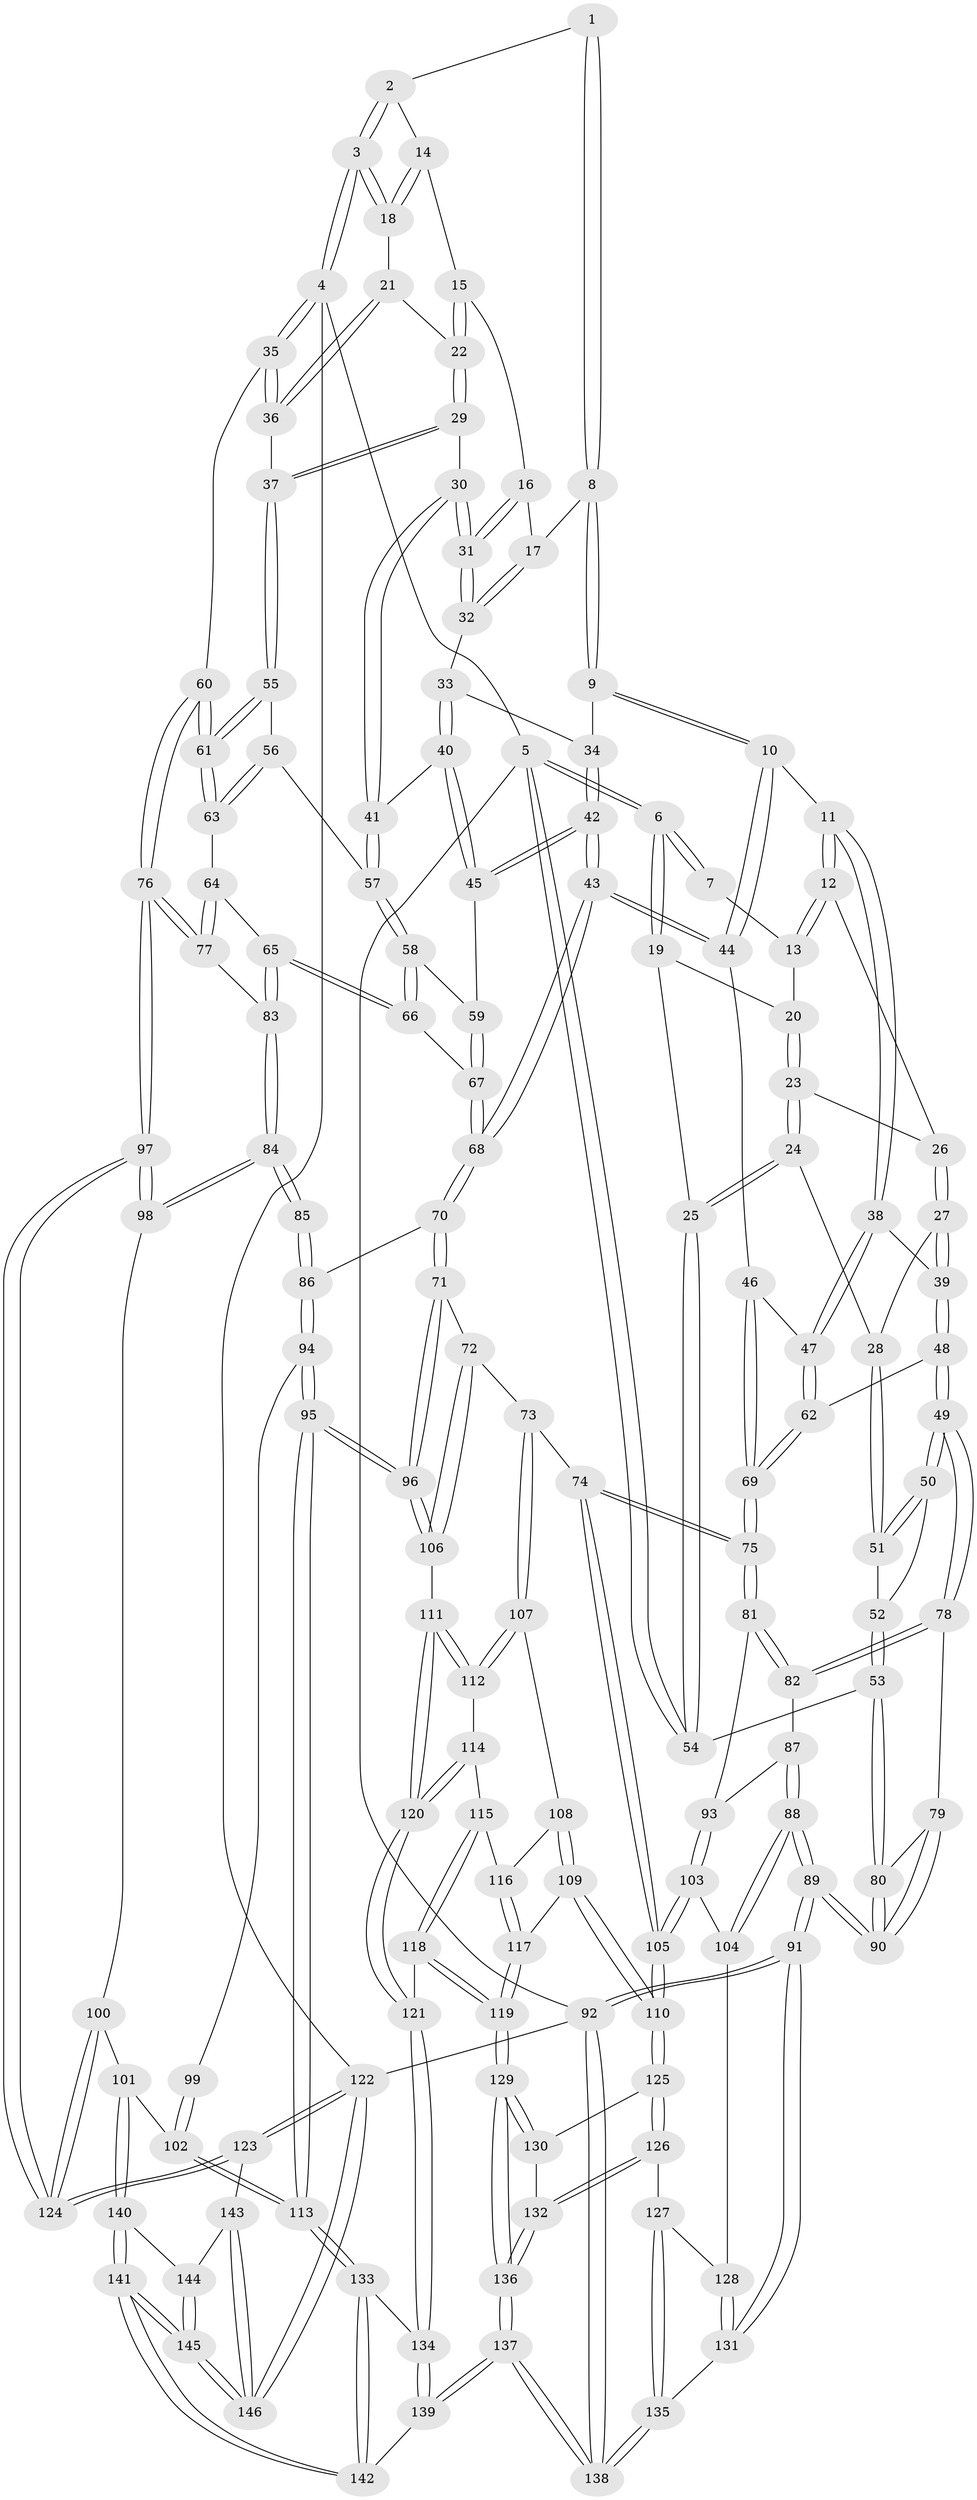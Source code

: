 // coarse degree distribution, {4: 0.3181818181818182, 2: 0.09090909090909091, 3: 0.5909090909090909}
// Generated by graph-tools (version 1.1) at 2025/38/03/04/25 23:38:32]
// undirected, 146 vertices, 362 edges
graph export_dot {
  node [color=gray90,style=filled];
  1 [pos="+0.5839064858705352+0"];
  2 [pos="+0.8991486662904952+0"];
  3 [pos="+1+0"];
  4 [pos="+1+0"];
  5 [pos="+0+0"];
  6 [pos="+0+0"];
  7 [pos="+0.256705540944779+0"];
  8 [pos="+0.5980080898595542+0.04756590249050619"];
  9 [pos="+0.5812801765783764+0.06700602133835466"];
  10 [pos="+0.4272189504438695+0.1746256585539251"];
  11 [pos="+0.3191733690076047+0.14328115007552672"];
  12 [pos="+0.311434667697808+0.12722190170764291"];
  13 [pos="+0.25218804145196033+0"];
  14 [pos="+0.8271275581451447+0.0487857676308738"];
  15 [pos="+0.7725695213096803+0.08494591670459135"];
  16 [pos="+0.7098944777983718+0.09358697225043253"];
  17 [pos="+0.5996166613602546+0.048791593978179844"];
  18 [pos="+0.9048949716505902+0.11626643277550307"];
  19 [pos="+0.04952240529204521+0.051958006733718656"];
  20 [pos="+0.10863131693674193+0.07919468144661343"];
  21 [pos="+0.9042657631917065+0.14352189877719973"];
  22 [pos="+0.8555281195867243+0.1660836789986874"];
  23 [pos="+0.1064146952622725+0.0962745949819567"];
  24 [pos="+0.02070451479353795+0.19167009017928552"];
  25 [pos="+0+0.2125285717018463"];
  26 [pos="+0.15310501616790417+0.1302815123530247"];
  27 [pos="+0.16587534672761378+0.22864064861055697"];
  28 [pos="+0.08220975997746582+0.2270019616996818"];
  29 [pos="+0.8326051736766712+0.19098517862062497"];
  30 [pos="+0.7881992469084343+0.22567447353605125"];
  31 [pos="+0.7845933723239154+0.22134343044759816"];
  32 [pos="+0.6599690763196819+0.19028640441230954"];
  33 [pos="+0.6640806522197117+0.22006963630875165"];
  34 [pos="+0.5837269139644552+0.2520145018247665"];
  35 [pos="+1+0.2484884182145282"];
  36 [pos="+0.9979955136796729+0.2188436296684551"];
  37 [pos="+0.9216158723814696+0.2742305044737537"];
  38 [pos="+0.2504338671934209+0.24361068177225917"];
  39 [pos="+0.22662606764928173+0.2546011972206483"];
  40 [pos="+0.6832949558965637+0.2698784043872957"];
  41 [pos="+0.7870985361561073+0.2325950680015742"];
  42 [pos="+0.5708505311665607+0.322879447044803"];
  43 [pos="+0.5141961958227785+0.35498966959607653"];
  44 [pos="+0.467090326040486+0.32949100050748026"];
  45 [pos="+0.6568824541216274+0.31866990686773"];
  46 [pos="+0.3962646390775025+0.3586836509667085"];
  47 [pos="+0.3412452768926691+0.3469743039299974"];
  48 [pos="+0.1631174285518864+0.4032725706534828"];
  49 [pos="+0.1522704870883062+0.40838044742845875"];
  50 [pos="+0.14483323134586285+0.40126302337787073"];
  51 [pos="+0.08938192443335943+0.2729615700493125"];
  52 [pos="+0.0364228155364696+0.3431269501086231"];
  53 [pos="+0+0.2608925513580232"];
  54 [pos="+0+0.22807824947328745"];
  55 [pos="+0.8845156058672929+0.31259276295211114"];
  56 [pos="+0.8368217129995594+0.32441647999307005"];
  57 [pos="+0.8227376267924341+0.317763979326006"];
  58 [pos="+0.7280315684227521+0.37255745145994507"];
  59 [pos="+0.692707879909187+0.3539066573996733"];
  60 [pos="+1+0.517876581115676"];
  61 [pos="+1+0.4154186117943949"];
  62 [pos="+0.24193597713966633+0.42335151750125266"];
  63 [pos="+0.8482076451601502+0.38108156749007155"];
  64 [pos="+0.8478252919485483+0.4153705652815865"];
  65 [pos="+0.7430652586104074+0.4718789582093816"];
  66 [pos="+0.7397391888063647+0.467102406257908"];
  67 [pos="+0.6229370123222655+0.45270544954309194"];
  68 [pos="+0.5422982647802569+0.47093767732701647"];
  69 [pos="+0.34106827120980704+0.5275390936912506"];
  70 [pos="+0.537556740245887+0.4944268042778706"];
  71 [pos="+0.5082914797350562+0.5220104937883537"];
  72 [pos="+0.427182896006473+0.5554388395158629"];
  73 [pos="+0.3705255555394386+0.5620504045890143"];
  74 [pos="+0.3483707957298777+0.5493218707093401"];
  75 [pos="+0.3465980609796945+0.5471910611750086"];
  76 [pos="+1+0.5670876414253498"];
  77 [pos="+0.9111670341867315+0.49079662196564144"];
  78 [pos="+0.13174438048813045+0.44487744223670644"];
  79 [pos="+0.0803964857005142+0.4311658399500813"];
  80 [pos="+0+0.2709309560672727"];
  81 [pos="+0.24487275468030734+0.5527559987681814"];
  82 [pos="+0.12388334891432154+0.47226688035303344"];
  83 [pos="+0.7546106755069167+0.5343359077306461"];
  84 [pos="+0.7493713879864404+0.5516896711577829"];
  85 [pos="+0.7297370521487039+0.5585433837001097"];
  86 [pos="+0.5844807151299477+0.5290357335807132"];
  87 [pos="+0.10971303560144259+0.49354801050841035"];
  88 [pos="+0+0.6352463346215623"];
  89 [pos="+0+0.6554791562863583"];
  90 [pos="+0+0.42745024915004315"];
  91 [pos="+0+0.7235895555991599"];
  92 [pos="+0+1"];
  93 [pos="+0.18715728411443827+0.6071843817602905"];
  94 [pos="+0.6236546007172827+0.6404730834418441"];
  95 [pos="+0.5917656690638438+0.747308572335604"];
  96 [pos="+0.5721596406527263+0.7410285443833021"];
  97 [pos="+1+0.6118901703140182"];
  98 [pos="+0.7886660035865284+0.6092288030844065"];
  99 [pos="+0.7090132956026317+0.5830354971199683"];
  100 [pos="+0.776512860515159+0.7197649790857064"];
  101 [pos="+0.7439239714463536+0.7800663383112516"];
  102 [pos="+0.6721333372397347+0.771049456240055"];
  103 [pos="+0.17866872503306772+0.6982839062318745"];
  104 [pos="+0.05582003833727161+0.6803158350607206"];
  105 [pos="+0.19522560876420256+0.7095637219524091"];
  106 [pos="+0.520294286111805+0.7413765594952669"];
  107 [pos="+0.37302525491773486+0.6605647467077632"];
  108 [pos="+0.3703278172535033+0.6630403768842449"];
  109 [pos="+0.2601618882943858+0.7327154416134304"];
  110 [pos="+0.2031424830770119+0.7217023156327793"];
  111 [pos="+0.49751985533177956+0.7478222856983717"];
  112 [pos="+0.3744491166550897+0.6621888685722765"];
  113 [pos="+0.6202254583870856+0.7719146754978793"];
  114 [pos="+0.3823473642870649+0.7528115651518481"];
  115 [pos="+0.3480542833115642+0.7510480414937551"];
  116 [pos="+0.3453827297393437+0.7499003235428803"];
  117 [pos="+0.2918326202705799+0.7585499995447247"];
  118 [pos="+0.3730672385931108+0.8408005793226109"];
  119 [pos="+0.34112505675653504+0.8588887570480662"];
  120 [pos="+0.4344191915098031+0.8028873713866872"];
  121 [pos="+0.42575933552723993+0.8181073254939779"];
  122 [pos="+1+1"];
  123 [pos="+1+0.673547979350146"];
  124 [pos="+1+0.6249512297856773"];
  125 [pos="+0.20284866889940123+0.7235892789874068"];
  126 [pos="+0.1596732427581055+0.8124975591685611"];
  127 [pos="+0.1384722723707005+0.8240267013722182"];
  128 [pos="+0.09144038184490999+0.8026644686142724"];
  129 [pos="+0.30659224420452935+0.9165480312457973"];
  130 [pos="+0.22196638357057819+0.7740066402443534"];
  131 [pos="+0.04231689532854092+0.8480402245163636"];
  132 [pos="+0.21866694509552712+0.908431534437203"];
  133 [pos="+0.6066834799075449+0.8206329220413746"];
  134 [pos="+0.47680891675705694+0.9038888958349195"];
  135 [pos="+0.09384950800141989+0.8986161844030592"];
  136 [pos="+0.26929992889424953+1"];
  137 [pos="+0.2512390338611463+1"];
  138 [pos="+0.17101036587648824+1"];
  139 [pos="+0.4625252170077338+1"];
  140 [pos="+0.7628067561471643+0.801214269030501"];
  141 [pos="+0.6989347641353262+1"];
  142 [pos="+0.62110350142994+1"];
  143 [pos="+0.877080449381975+0.836697239631903"];
  144 [pos="+0.8712493388169414+0.8368165821746288"];
  145 [pos="+0.7418308966506434+1"];
  146 [pos="+1+1"];
  1 -- 2;
  1 -- 8;
  1 -- 8;
  2 -- 3;
  2 -- 3;
  2 -- 14;
  3 -- 4;
  3 -- 4;
  3 -- 18;
  3 -- 18;
  4 -- 5;
  4 -- 35;
  4 -- 35;
  4 -- 122;
  5 -- 6;
  5 -- 6;
  5 -- 54;
  5 -- 54;
  5 -- 92;
  6 -- 7;
  6 -- 7;
  6 -- 19;
  6 -- 19;
  7 -- 13;
  8 -- 9;
  8 -- 9;
  8 -- 17;
  9 -- 10;
  9 -- 10;
  9 -- 34;
  10 -- 11;
  10 -- 44;
  10 -- 44;
  11 -- 12;
  11 -- 12;
  11 -- 38;
  11 -- 38;
  12 -- 13;
  12 -- 13;
  12 -- 26;
  13 -- 20;
  14 -- 15;
  14 -- 18;
  14 -- 18;
  15 -- 16;
  15 -- 22;
  15 -- 22;
  16 -- 17;
  16 -- 31;
  16 -- 31;
  17 -- 32;
  17 -- 32;
  18 -- 21;
  19 -- 20;
  19 -- 25;
  20 -- 23;
  20 -- 23;
  21 -- 22;
  21 -- 36;
  21 -- 36;
  22 -- 29;
  22 -- 29;
  23 -- 24;
  23 -- 24;
  23 -- 26;
  24 -- 25;
  24 -- 25;
  24 -- 28;
  25 -- 54;
  25 -- 54;
  26 -- 27;
  26 -- 27;
  27 -- 28;
  27 -- 39;
  27 -- 39;
  28 -- 51;
  28 -- 51;
  29 -- 30;
  29 -- 37;
  29 -- 37;
  30 -- 31;
  30 -- 31;
  30 -- 41;
  30 -- 41;
  31 -- 32;
  31 -- 32;
  32 -- 33;
  33 -- 34;
  33 -- 40;
  33 -- 40;
  34 -- 42;
  34 -- 42;
  35 -- 36;
  35 -- 36;
  35 -- 60;
  36 -- 37;
  37 -- 55;
  37 -- 55;
  38 -- 39;
  38 -- 47;
  38 -- 47;
  39 -- 48;
  39 -- 48;
  40 -- 41;
  40 -- 45;
  40 -- 45;
  41 -- 57;
  41 -- 57;
  42 -- 43;
  42 -- 43;
  42 -- 45;
  42 -- 45;
  43 -- 44;
  43 -- 44;
  43 -- 68;
  43 -- 68;
  44 -- 46;
  45 -- 59;
  46 -- 47;
  46 -- 69;
  46 -- 69;
  47 -- 62;
  47 -- 62;
  48 -- 49;
  48 -- 49;
  48 -- 62;
  49 -- 50;
  49 -- 50;
  49 -- 78;
  49 -- 78;
  50 -- 51;
  50 -- 51;
  50 -- 52;
  51 -- 52;
  52 -- 53;
  52 -- 53;
  53 -- 54;
  53 -- 80;
  53 -- 80;
  55 -- 56;
  55 -- 61;
  55 -- 61;
  56 -- 57;
  56 -- 63;
  56 -- 63;
  57 -- 58;
  57 -- 58;
  58 -- 59;
  58 -- 66;
  58 -- 66;
  59 -- 67;
  59 -- 67;
  60 -- 61;
  60 -- 61;
  60 -- 76;
  60 -- 76;
  61 -- 63;
  61 -- 63;
  62 -- 69;
  62 -- 69;
  63 -- 64;
  64 -- 65;
  64 -- 77;
  64 -- 77;
  65 -- 66;
  65 -- 66;
  65 -- 83;
  65 -- 83;
  66 -- 67;
  67 -- 68;
  67 -- 68;
  68 -- 70;
  68 -- 70;
  69 -- 75;
  69 -- 75;
  70 -- 71;
  70 -- 71;
  70 -- 86;
  71 -- 72;
  71 -- 96;
  71 -- 96;
  72 -- 73;
  72 -- 106;
  72 -- 106;
  73 -- 74;
  73 -- 107;
  73 -- 107;
  74 -- 75;
  74 -- 75;
  74 -- 105;
  74 -- 105;
  75 -- 81;
  75 -- 81;
  76 -- 77;
  76 -- 77;
  76 -- 97;
  76 -- 97;
  77 -- 83;
  78 -- 79;
  78 -- 82;
  78 -- 82;
  79 -- 80;
  79 -- 90;
  79 -- 90;
  80 -- 90;
  80 -- 90;
  81 -- 82;
  81 -- 82;
  81 -- 93;
  82 -- 87;
  83 -- 84;
  83 -- 84;
  84 -- 85;
  84 -- 85;
  84 -- 98;
  84 -- 98;
  85 -- 86;
  85 -- 86;
  86 -- 94;
  86 -- 94;
  87 -- 88;
  87 -- 88;
  87 -- 93;
  88 -- 89;
  88 -- 89;
  88 -- 104;
  88 -- 104;
  89 -- 90;
  89 -- 90;
  89 -- 91;
  89 -- 91;
  91 -- 92;
  91 -- 92;
  91 -- 131;
  91 -- 131;
  92 -- 138;
  92 -- 138;
  92 -- 122;
  93 -- 103;
  93 -- 103;
  94 -- 95;
  94 -- 95;
  94 -- 99;
  95 -- 96;
  95 -- 96;
  95 -- 113;
  95 -- 113;
  96 -- 106;
  96 -- 106;
  97 -- 98;
  97 -- 98;
  97 -- 124;
  97 -- 124;
  98 -- 100;
  99 -- 102;
  99 -- 102;
  100 -- 101;
  100 -- 124;
  100 -- 124;
  101 -- 102;
  101 -- 140;
  101 -- 140;
  102 -- 113;
  102 -- 113;
  103 -- 104;
  103 -- 105;
  103 -- 105;
  104 -- 128;
  105 -- 110;
  105 -- 110;
  106 -- 111;
  107 -- 108;
  107 -- 112;
  107 -- 112;
  108 -- 109;
  108 -- 109;
  108 -- 116;
  109 -- 110;
  109 -- 110;
  109 -- 117;
  110 -- 125;
  110 -- 125;
  111 -- 112;
  111 -- 112;
  111 -- 120;
  111 -- 120;
  112 -- 114;
  113 -- 133;
  113 -- 133;
  114 -- 115;
  114 -- 120;
  114 -- 120;
  115 -- 116;
  115 -- 118;
  115 -- 118;
  116 -- 117;
  116 -- 117;
  117 -- 119;
  117 -- 119;
  118 -- 119;
  118 -- 119;
  118 -- 121;
  119 -- 129;
  119 -- 129;
  120 -- 121;
  120 -- 121;
  121 -- 134;
  121 -- 134;
  122 -- 123;
  122 -- 123;
  122 -- 146;
  122 -- 146;
  123 -- 124;
  123 -- 124;
  123 -- 143;
  125 -- 126;
  125 -- 126;
  125 -- 130;
  126 -- 127;
  126 -- 132;
  126 -- 132;
  127 -- 128;
  127 -- 135;
  127 -- 135;
  128 -- 131;
  128 -- 131;
  129 -- 130;
  129 -- 130;
  129 -- 136;
  129 -- 136;
  130 -- 132;
  131 -- 135;
  132 -- 136;
  132 -- 136;
  133 -- 134;
  133 -- 142;
  133 -- 142;
  134 -- 139;
  134 -- 139;
  135 -- 138;
  135 -- 138;
  136 -- 137;
  136 -- 137;
  137 -- 138;
  137 -- 138;
  137 -- 139;
  137 -- 139;
  139 -- 142;
  140 -- 141;
  140 -- 141;
  140 -- 144;
  141 -- 142;
  141 -- 142;
  141 -- 145;
  141 -- 145;
  143 -- 144;
  143 -- 146;
  143 -- 146;
  144 -- 145;
  144 -- 145;
  145 -- 146;
  145 -- 146;
}
